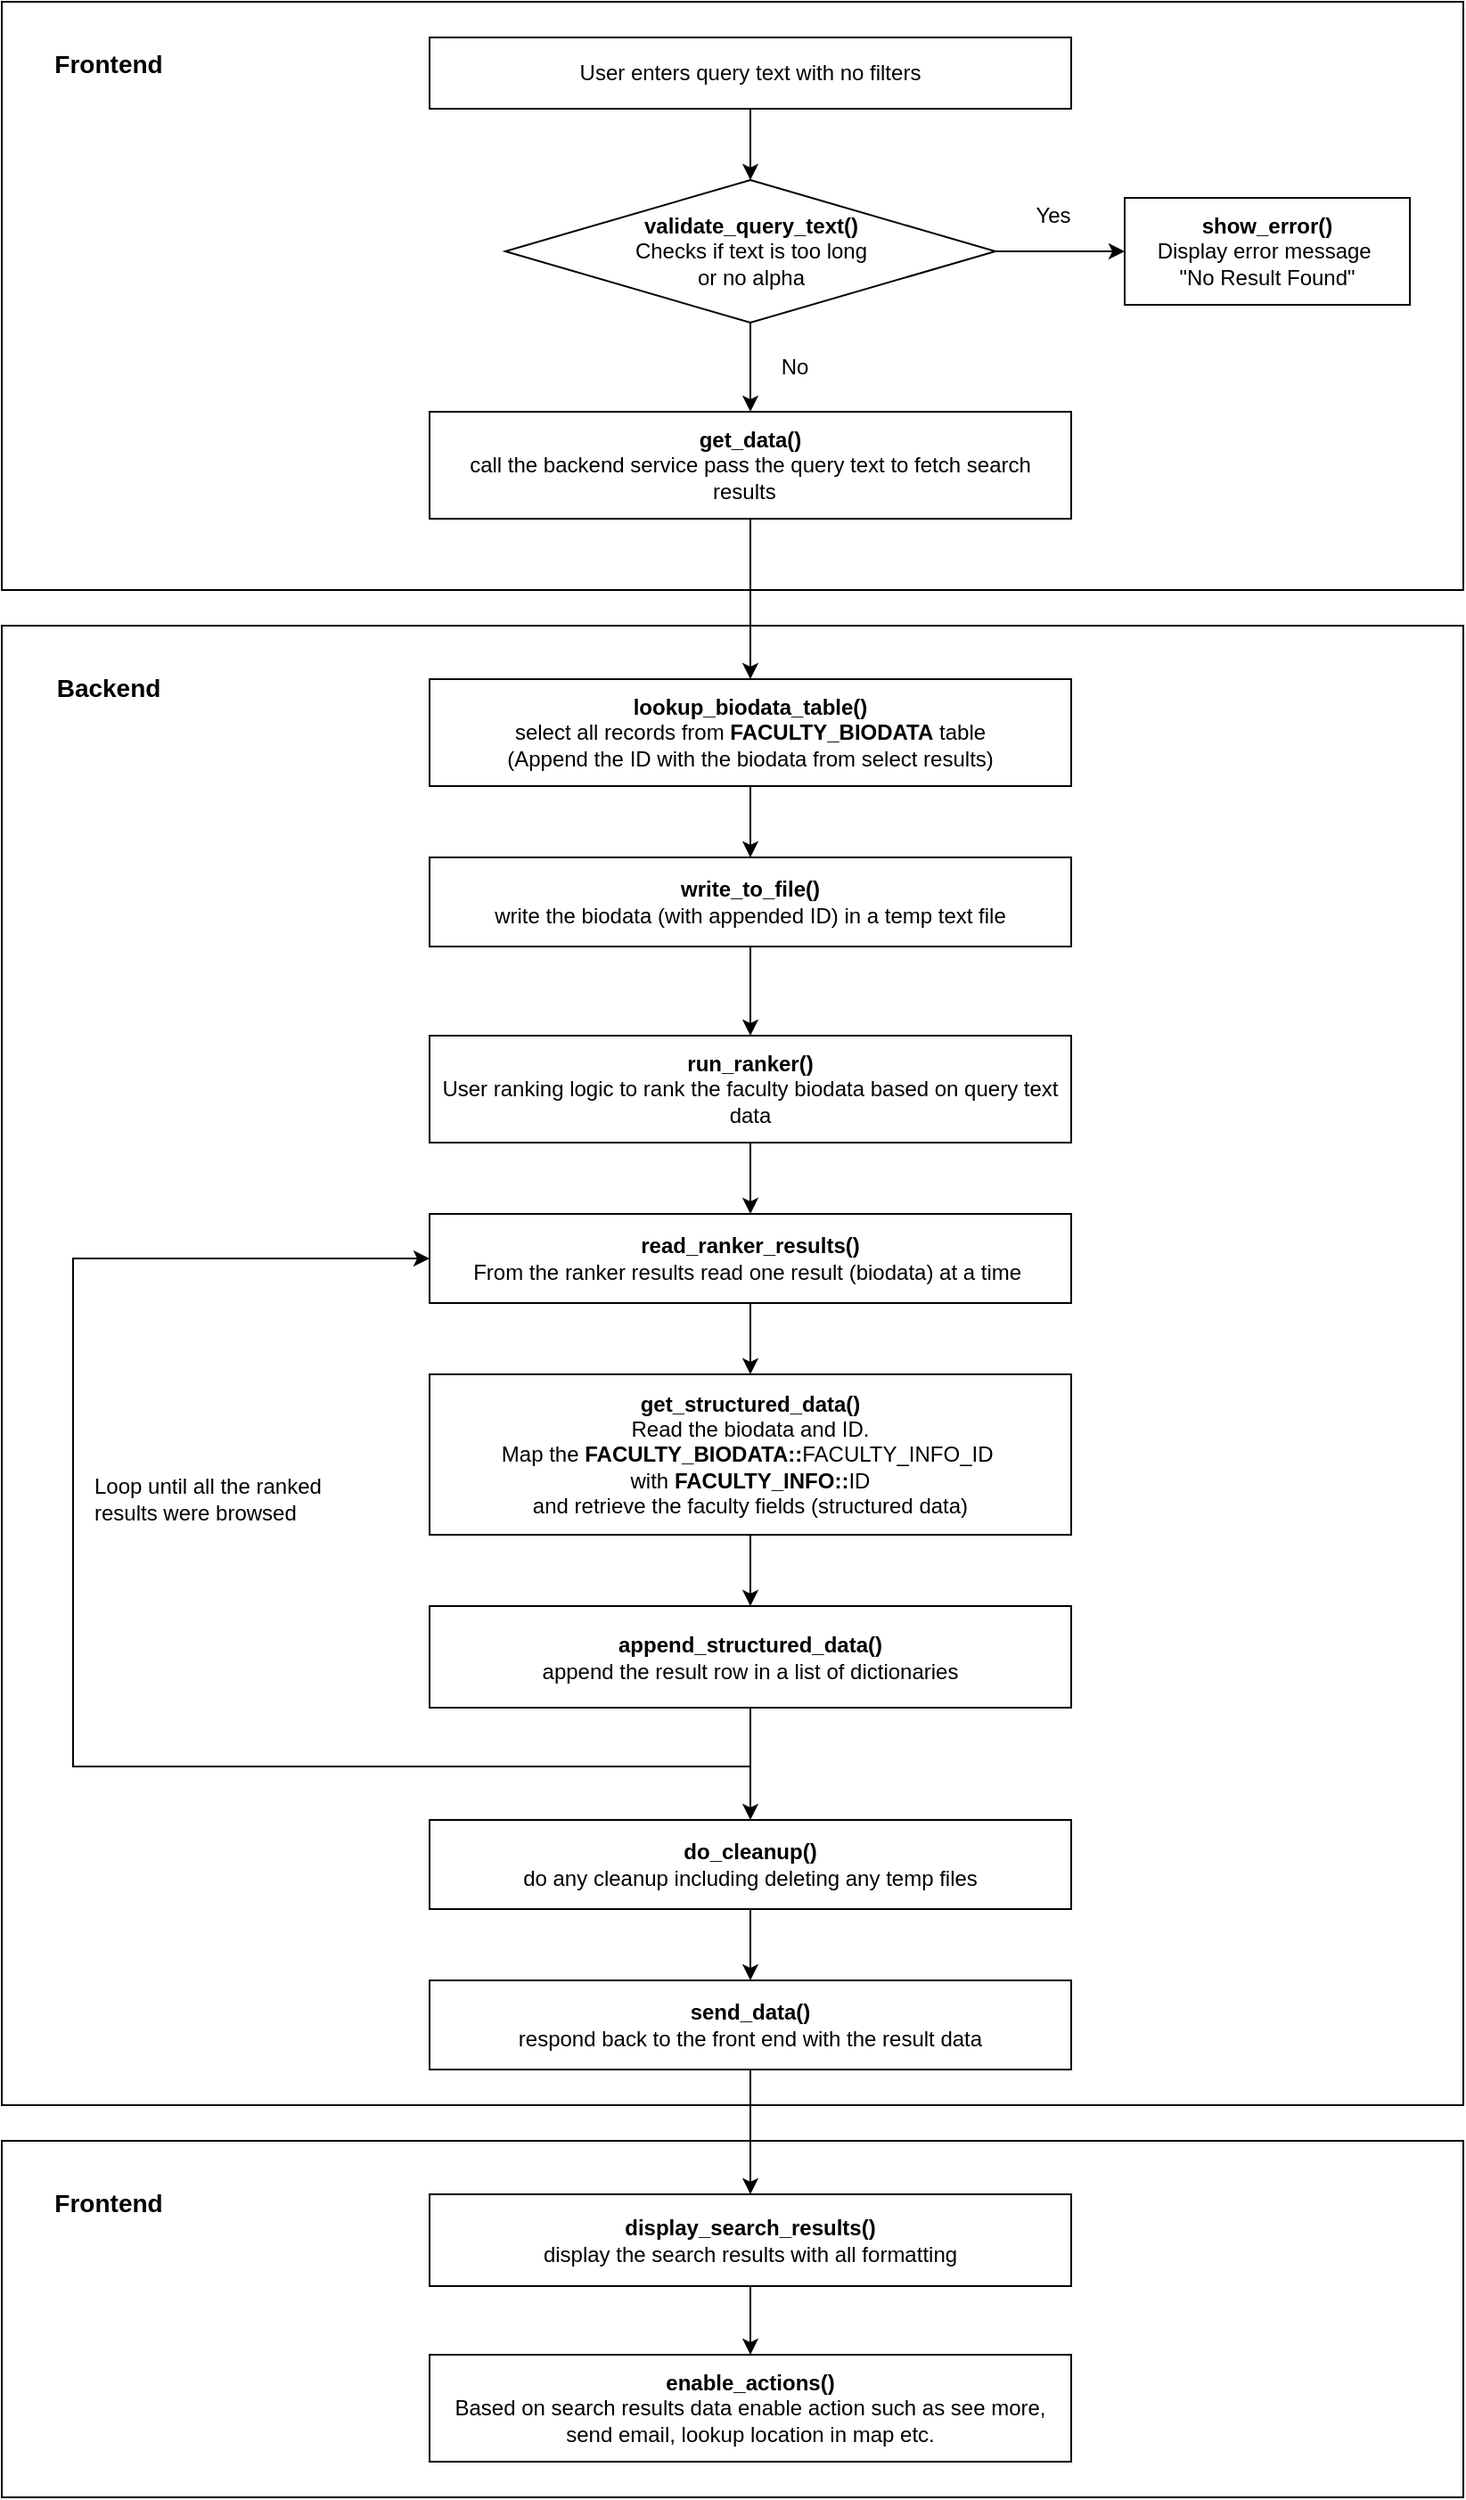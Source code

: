 <mxfile version="15.7.4" type="device"><diagram id="dUBs_UTZ3-glxY3RX4h6" name="Page-1"><mxGraphModel dx="977" dy="1178" grid="1" gridSize="10" guides="1" tooltips="1" connect="1" arrows="1" fold="1" page="1" pageScale="1" pageWidth="850" pageHeight="1100" math="0" shadow="0"><root><mxCell id="0"/><mxCell id="1" parent="0"/><mxCell id="yF0PUkYtuCK3TvloFY9E-14" value="" style="rounded=0;whiteSpace=wrap;html=1;fontSize=14;" vertex="1" parent="1"><mxGeometry x="100" y="420" width="820" height="830" as="geometry"/></mxCell><mxCell id="yF0PUkYtuCK3TvloFY9E-6" value="" style="rounded=0;whiteSpace=wrap;html=1;fontSize=14;" vertex="1" parent="1"><mxGeometry x="100" y="1270" width="820" height="200" as="geometry"/></mxCell><mxCell id="UDE30eZPnsQFLOr3LsP8-7" value="" style="rounded=0;whiteSpace=wrap;html=1;fontSize=14;" parent="1" vertex="1"><mxGeometry x="100" y="70" width="820" height="330" as="geometry"/></mxCell><mxCell id="UuPm2zwgWU1U_0ycSbbI-6" value="" style="edgeStyle=orthogonalEdgeStyle;rounded=0;orthogonalLoop=1;jettySize=auto;html=1;" parent="1" source="UuPm2zwgWU1U_0ycSbbI-1" target="UuPm2zwgWU1U_0ycSbbI-4" edge="1"><mxGeometry relative="1" as="geometry"/></mxCell><mxCell id="UuPm2zwgWU1U_0ycSbbI-1" value="User enters query text with no filters" style="rounded=0;whiteSpace=wrap;html=1;" parent="1" vertex="1"><mxGeometry x="340" y="90" width="360" height="40" as="geometry"/></mxCell><mxCell id="UuPm2zwgWU1U_0ycSbbI-13" style="edgeStyle=orthogonalEdgeStyle;rounded=0;orthogonalLoop=1;jettySize=auto;html=1;entryX=0.5;entryY=0;entryDx=0;entryDy=0;" parent="1" source="UuPm2zwgWU1U_0ycSbbI-2" target="UuPm2zwgWU1U_0ycSbbI-12" edge="1"><mxGeometry relative="1" as="geometry"/></mxCell><mxCell id="yF0PUkYtuCK3TvloFY9E-13" value="" style="edgeStyle=orthogonalEdgeStyle;rounded=0;orthogonalLoop=1;jettySize=auto;html=1;" edge="1" parent="1" source="UuPm2zwgWU1U_0ycSbbI-2" target="yF0PUkYtuCK3TvloFY9E-12"><mxGeometry relative="1" as="geometry"/></mxCell><mxCell id="UuPm2zwgWU1U_0ycSbbI-2" value="&lt;b&gt;lookup_biodata_table()&lt;br&gt;&lt;/b&gt;select all records from&amp;nbsp;&lt;b style=&quot;text-align: left&quot;&gt;FACULTY_BIODATA&lt;/b&gt;&amp;nbsp;table&lt;br&gt;(Append the ID with the biodata from select results)" style="rounded=0;whiteSpace=wrap;html=1;" parent="1" vertex="1"><mxGeometry x="340" y="450" width="360" height="60" as="geometry"/></mxCell><mxCell id="UuPm2zwgWU1U_0ycSbbI-7" value="" style="edgeStyle=orthogonalEdgeStyle;rounded=0;orthogonalLoop=1;jettySize=auto;html=1;entryX=0.5;entryY=0;entryDx=0;entryDy=0;" parent="1" source="UuPm2zwgWU1U_0ycSbbI-4" target="UDE30eZPnsQFLOr3LsP8-1" edge="1"><mxGeometry relative="1" as="geometry"/></mxCell><mxCell id="UuPm2zwgWU1U_0ycSbbI-10" style="edgeStyle=orthogonalEdgeStyle;rounded=0;orthogonalLoop=1;jettySize=auto;html=1;entryX=0;entryY=0.5;entryDx=0;entryDy=0;" parent="1" source="UuPm2zwgWU1U_0ycSbbI-4" target="UuPm2zwgWU1U_0ycSbbI-9" edge="1"><mxGeometry relative="1" as="geometry"><mxPoint x="700" y="230" as="targetPoint"/></mxGeometry></mxCell><mxCell id="UuPm2zwgWU1U_0ycSbbI-4" value="&lt;b&gt;&lt;span&gt;validate_query_text()&lt;/span&gt;&lt;br&gt;&lt;/b&gt;&lt;span&gt;Checks if text is too long &lt;br&gt;or no alpha&lt;/span&gt;" style="rhombus;whiteSpace=wrap;html=1;" parent="1" vertex="1"><mxGeometry x="382.5" y="170" width="275" height="80" as="geometry"/></mxCell><mxCell id="UuPm2zwgWU1U_0ycSbbI-8" value="No" style="text;html=1;strokeColor=none;fillColor=none;align=center;verticalAlign=middle;whiteSpace=wrap;rounded=0;" parent="1" vertex="1"><mxGeometry x="520" y="260" width="50" height="30" as="geometry"/></mxCell><mxCell id="UuPm2zwgWU1U_0ycSbbI-9" value="&lt;b&gt;show_error()&lt;br&gt;&lt;/b&gt;Display error message&amp;nbsp; &lt;br&gt;&quot;No Result Found&quot;" style="rounded=0;whiteSpace=wrap;html=1;" parent="1" vertex="1"><mxGeometry x="730" y="180" width="160" height="60" as="geometry"/></mxCell><mxCell id="UuPm2zwgWU1U_0ycSbbI-11" value="Yes" style="text;html=1;strokeColor=none;fillColor=none;align=center;verticalAlign=middle;whiteSpace=wrap;rounded=0;" parent="1" vertex="1"><mxGeometry x="670" y="180" width="40" height="20" as="geometry"/></mxCell><mxCell id="UuPm2zwgWU1U_0ycSbbI-45" style="edgeStyle=orthogonalEdgeStyle;rounded=0;orthogonalLoop=1;jettySize=auto;html=1;entryX=0.5;entryY=0;entryDx=0;entryDy=0;" parent="1" source="UuPm2zwgWU1U_0ycSbbI-12" target="UuPm2zwgWU1U_0ycSbbI-14" edge="1"><mxGeometry relative="1" as="geometry"/></mxCell><mxCell id="UuPm2zwgWU1U_0ycSbbI-12" value="&lt;b&gt;run_ranker()&lt;br&gt;&lt;/b&gt;User ranking logic to rank the faculty biodata based on query text data" style="rounded=0;whiteSpace=wrap;html=1;" parent="1" vertex="1"><mxGeometry x="340" y="650" width="360" height="60" as="geometry"/></mxCell><mxCell id="yF0PUkYtuCK3TvloFY9E-1" style="edgeStyle=orthogonalEdgeStyle;rounded=0;orthogonalLoop=1;jettySize=auto;html=1;entryX=0.5;entryY=0;entryDx=0;entryDy=0;" edge="1" parent="1" source="UuPm2zwgWU1U_0ycSbbI-14" target="UuPm2zwgWU1U_0ycSbbI-33"><mxGeometry relative="1" as="geometry"/></mxCell><mxCell id="UuPm2zwgWU1U_0ycSbbI-14" value="&lt;b&gt;read_ranker_results()&lt;br&gt;&lt;/b&gt;From the ranker results read one result (biodata) at a time&amp;nbsp;" style="rounded=0;whiteSpace=wrap;html=1;" parent="1" vertex="1"><mxGeometry x="340" y="750" width="360" height="50" as="geometry"/></mxCell><mxCell id="UuPm2zwgWU1U_0ycSbbI-43" value="" style="edgeStyle=orthogonalEdgeStyle;rounded=0;orthogonalLoop=1;jettySize=auto;html=1;" parent="1" source="UuPm2zwgWU1U_0ycSbbI-33" target="UuPm2zwgWU1U_0ycSbbI-42" edge="1"><mxGeometry relative="1" as="geometry"/></mxCell><mxCell id="UuPm2zwgWU1U_0ycSbbI-46" style="edgeStyle=orthogonalEdgeStyle;rounded=0;orthogonalLoop=1;jettySize=auto;html=1;entryX=0;entryY=0.5;entryDx=0;entryDy=0;" parent="1" source="UuPm2zwgWU1U_0ycSbbI-33" target="UuPm2zwgWU1U_0ycSbbI-14" edge="1"><mxGeometry relative="1" as="geometry"><mxPoint x="90" y="743" as="targetPoint"/><Array as="points"><mxPoint x="520" y="1060"/><mxPoint x="140" y="1060"/><mxPoint x="140" y="775"/></Array></mxGeometry></mxCell><mxCell id="yF0PUkYtuCK3TvloFY9E-3" value="" style="edgeStyle=orthogonalEdgeStyle;rounded=0;orthogonalLoop=1;jettySize=auto;html=1;" edge="1" parent="1" source="UuPm2zwgWU1U_0ycSbbI-33" target="yF0PUkYtuCK3TvloFY9E-2"><mxGeometry relative="1" as="geometry"/></mxCell><mxCell id="UuPm2zwgWU1U_0ycSbbI-33" value="&lt;b&gt;get_structured_data()&lt;br&gt;&lt;/b&gt;Read the biodata and ID. &lt;br&gt;Map the&amp;nbsp;&lt;b style=&quot;text-align: left&quot;&gt;FACULTY_BIODATA::&lt;/b&gt;&lt;span style=&quot;text-align: left&quot;&gt;FACULTY_INFO_ID&amp;nbsp;&lt;/span&gt;&lt;br&gt;with&amp;nbsp;&lt;b style=&quot;text-align: left&quot;&gt;FACULTY_INFO::&lt;/b&gt;&lt;span style=&quot;text-align: left&quot;&gt;ID&lt;/span&gt;&lt;br&gt;and retrieve the faculty&amp;nbsp;fields (structured data)" style="rounded=0;whiteSpace=wrap;html=1;" parent="1" vertex="1"><mxGeometry x="340" y="840" width="360" height="90" as="geometry"/></mxCell><mxCell id="yF0PUkYtuCK3TvloFY9E-5" value="" style="edgeStyle=orthogonalEdgeStyle;rounded=0;orthogonalLoop=1;jettySize=auto;html=1;" edge="1" parent="1" source="UuPm2zwgWU1U_0ycSbbI-42" target="yF0PUkYtuCK3TvloFY9E-4"><mxGeometry relative="1" as="geometry"/></mxCell><mxCell id="UuPm2zwgWU1U_0ycSbbI-42" value="&lt;b&gt;do_cleanup()&lt;br&gt;&lt;/b&gt;do any cleanup including deleting any temp files" style="whiteSpace=wrap;html=1;rounded=0;" parent="1" vertex="1"><mxGeometry x="340" y="1090" width="360" height="50" as="geometry"/></mxCell><mxCell id="UuPm2zwgWU1U_0ycSbbI-47" value="Loop until all the ranked&amp;nbsp;&lt;br&gt;results were browsed" style="text;html=1;strokeColor=none;fillColor=none;align=left;verticalAlign=middle;whiteSpace=wrap;rounded=0;" parent="1" vertex="1"><mxGeometry x="150" y="880" width="180" height="60" as="geometry"/></mxCell><mxCell id="UDE30eZPnsQFLOr3LsP8-2" style="edgeStyle=orthogonalEdgeStyle;rounded=0;orthogonalLoop=1;jettySize=auto;html=1;entryX=0.5;entryY=0;entryDx=0;entryDy=0;" parent="1" source="UDE30eZPnsQFLOr3LsP8-1" target="UuPm2zwgWU1U_0ycSbbI-2" edge="1"><mxGeometry relative="1" as="geometry"/></mxCell><mxCell id="UDE30eZPnsQFLOr3LsP8-1" value="&lt;b&gt;get_data()&lt;br&gt;&lt;/b&gt;call the backend service pass the query text to fetch search results&amp;nbsp;&amp;nbsp;" style="rounded=0;whiteSpace=wrap;html=1;" parent="1" vertex="1"><mxGeometry x="340" y="300" width="360" height="60" as="geometry"/></mxCell><mxCell id="UDE30eZPnsQFLOr3LsP8-5" value="&lt;b&gt;&lt;font style=&quot;font-size: 14px&quot;&gt;Backend&lt;/font&gt;&lt;/b&gt;" style="text;html=1;strokeColor=none;fillColor=none;align=center;verticalAlign=middle;whiteSpace=wrap;rounded=0;" parent="1" vertex="1"><mxGeometry x="130" y="440" width="60" height="30" as="geometry"/></mxCell><mxCell id="UDE30eZPnsQFLOr3LsP8-8" value="&lt;b&gt;&lt;font style=&quot;font-size: 14px&quot;&gt;Frontend&lt;/font&gt;&lt;/b&gt;" style="text;html=1;strokeColor=none;fillColor=none;align=center;verticalAlign=middle;whiteSpace=wrap;rounded=0;" parent="1" vertex="1"><mxGeometry x="130" y="90" width="60" height="30" as="geometry"/></mxCell><mxCell id="yF0PUkYtuCK3TvloFY9E-2" value="&lt;b&gt;&lt;span&gt;append_structured_data()&lt;/span&gt;&lt;br&gt;&lt;/b&gt;append the result row in a list of dictionaries" style="whiteSpace=wrap;html=1;rounded=0;" vertex="1" parent="1"><mxGeometry x="340" y="970" width="360" height="57" as="geometry"/></mxCell><mxCell id="yF0PUkYtuCK3TvloFY9E-9" value="" style="edgeStyle=orthogonalEdgeStyle;rounded=0;orthogonalLoop=1;jettySize=auto;html=1;" edge="1" parent="1" source="yF0PUkYtuCK3TvloFY9E-4" target="yF0PUkYtuCK3TvloFY9E-8"><mxGeometry relative="1" as="geometry"/></mxCell><mxCell id="yF0PUkYtuCK3TvloFY9E-4" value="&lt;b&gt;&lt;span&gt;send_data()&lt;/span&gt;&lt;br&gt;&lt;/b&gt;&lt;span&gt;respond back to the front end with the result data&lt;/span&gt;" style="whiteSpace=wrap;html=1;rounded=0;" vertex="1" parent="1"><mxGeometry x="340" y="1180" width="360" height="50" as="geometry"/></mxCell><mxCell id="yF0PUkYtuCK3TvloFY9E-7" value="&lt;b&gt;&lt;font style=&quot;font-size: 14px&quot;&gt;Frontend&lt;/font&gt;&lt;/b&gt;" style="text;html=1;strokeColor=none;fillColor=none;align=center;verticalAlign=middle;whiteSpace=wrap;rounded=0;" vertex="1" parent="1"><mxGeometry x="130" y="1290" width="60" height="30" as="geometry"/></mxCell><mxCell id="yF0PUkYtuCK3TvloFY9E-11" style="edgeStyle=orthogonalEdgeStyle;rounded=0;orthogonalLoop=1;jettySize=auto;html=1;entryX=0.5;entryY=0;entryDx=0;entryDy=0;" edge="1" parent="1" source="yF0PUkYtuCK3TvloFY9E-8" target="yF0PUkYtuCK3TvloFY9E-10"><mxGeometry relative="1" as="geometry"/></mxCell><mxCell id="yF0PUkYtuCK3TvloFY9E-8" value="&lt;b&gt;display_search_results()&lt;br&gt;&lt;/b&gt;display the search results with all formatting" style="whiteSpace=wrap;html=1;rounded=0;" vertex="1" parent="1"><mxGeometry x="340" y="1300" width="360" height="51.5" as="geometry"/></mxCell><mxCell id="yF0PUkYtuCK3TvloFY9E-10" value="&lt;b&gt;enable_actions()&lt;br&gt;&lt;/b&gt;Based on search results data enable action such as see more, send email, lookup location in map etc." style="whiteSpace=wrap;html=1;rounded=0;" vertex="1" parent="1"><mxGeometry x="340" y="1390" width="360" height="60" as="geometry"/></mxCell><mxCell id="yF0PUkYtuCK3TvloFY9E-12" value="&lt;b&gt;&lt;span&gt;write_to_file()&lt;/span&gt;&lt;br&gt;&lt;/b&gt;write the biodata (with appended ID) in a temp text file" style="whiteSpace=wrap;html=1;rounded=0;" vertex="1" parent="1"><mxGeometry x="340" y="550" width="360" height="50" as="geometry"/></mxCell></root></mxGraphModel></diagram></mxfile>